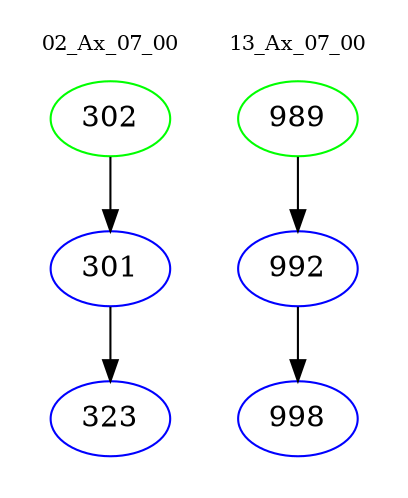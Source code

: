 digraph{
subgraph cluster_0 {
color = white
label = "02_Ax_07_00";
fontsize=10;
T0_302 [label="302", color="green"]
T0_302 -> T0_301 [color="black"]
T0_301 [label="301", color="blue"]
T0_301 -> T0_323 [color="black"]
T0_323 [label="323", color="blue"]
}
subgraph cluster_1 {
color = white
label = "13_Ax_07_00";
fontsize=10;
T1_989 [label="989", color="green"]
T1_989 -> T1_992 [color="black"]
T1_992 [label="992", color="blue"]
T1_992 -> T1_998 [color="black"]
T1_998 [label="998", color="blue"]
}
}
